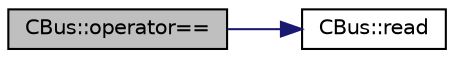 digraph "CBus::operator=="
{
  edge [fontname="Helvetica",fontsize="10",labelfontname="Helvetica",labelfontsize="10"];
  node [fontname="Helvetica",fontsize="10",shape=record];
  rankdir="LR";
  Node1 [label="CBus::operator==",height=0.2,width=0.4,color="black", fillcolor="grey75", style="filled" fontcolor="black"];
  Node1 -> Node2 [color="midnightblue",fontsize="10",style="solid",fontname="Helvetica"];
  Node2 [label="CBus::read",height=0.2,width=0.4,color="black", fillcolor="white", style="filled",URL="$de/d89/class_c_bus.html#ae5c9d649c6f6b22a93fb29e0152a57c1"];
}
